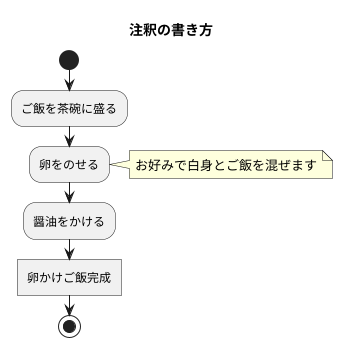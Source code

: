 @startuml 注釈
title 注釈の書き方
start

:ご飯を茶碗に盛る;
-> 
:卵をのせる;
note right
お好みで白身とご飯を混ぜます
end note
:醤油をかける;
:卵かけご飯完成]
stop
@enduml
